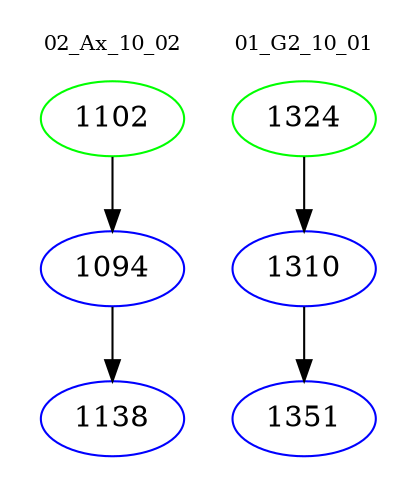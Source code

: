 digraph{
subgraph cluster_0 {
color = white
label = "02_Ax_10_02";
fontsize=10;
T0_1102 [label="1102", color="green"]
T0_1102 -> T0_1094 [color="black"]
T0_1094 [label="1094", color="blue"]
T0_1094 -> T0_1138 [color="black"]
T0_1138 [label="1138", color="blue"]
}
subgraph cluster_1 {
color = white
label = "01_G2_10_01";
fontsize=10;
T1_1324 [label="1324", color="green"]
T1_1324 -> T1_1310 [color="black"]
T1_1310 [label="1310", color="blue"]
T1_1310 -> T1_1351 [color="black"]
T1_1351 [label="1351", color="blue"]
}
}
